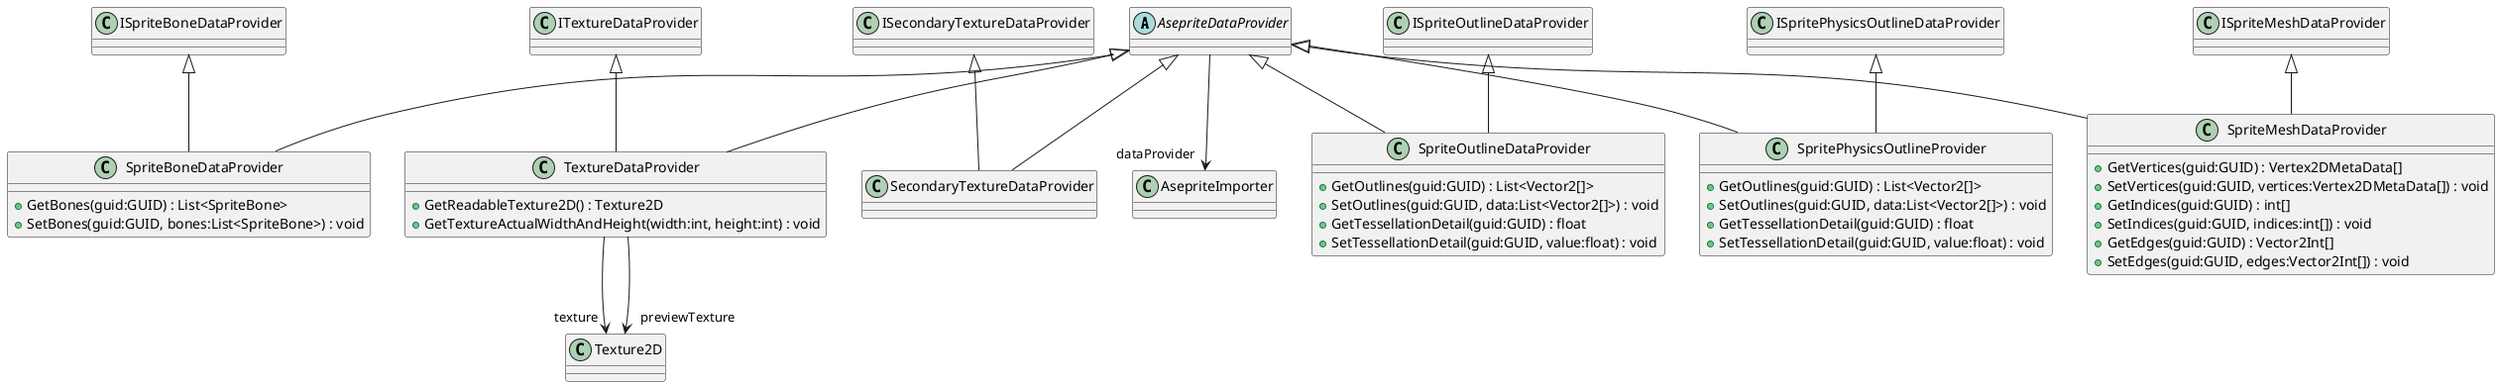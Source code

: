 @startuml
abstract class AsepriteDataProvider {
}
class SpriteBoneDataProvider {
    + GetBones(guid:GUID) : List<SpriteBone>
    + SetBones(guid:GUID, bones:List<SpriteBone>) : void
}
class TextureDataProvider {
    + GetReadableTexture2D() : Texture2D
    + GetTextureActualWidthAndHeight(width:int, height:int) : void
}
class SecondaryTextureDataProvider {
}
class SpriteOutlineDataProvider {
    + GetOutlines(guid:GUID) : List<Vector2[]>
    + SetOutlines(guid:GUID, data:List<Vector2[]>) : void
    + GetTessellationDetail(guid:GUID) : float
    + SetTessellationDetail(guid:GUID, value:float) : void
}
class SpritePhysicsOutlineProvider {
    + GetOutlines(guid:GUID) : List<Vector2[]>
    + SetOutlines(guid:GUID, data:List<Vector2[]>) : void
    + GetTessellationDetail(guid:GUID) : float
    + SetTessellationDetail(guid:GUID, value:float) : void
}
class SpriteMeshDataProvider {
    + GetVertices(guid:GUID) : Vertex2DMetaData[]
    + SetVertices(guid:GUID, vertices:Vertex2DMetaData[]) : void
    + GetIndices(guid:GUID) : int[]
    + SetIndices(guid:GUID, indices:int[]) : void
    + GetEdges(guid:GUID) : Vector2Int[]
    + SetEdges(guid:GUID, edges:Vector2Int[]) : void
}
AsepriteDataProvider --> "dataProvider" AsepriteImporter
AsepriteDataProvider <|-- SpriteBoneDataProvider
ISpriteBoneDataProvider <|-- SpriteBoneDataProvider
AsepriteDataProvider <|-- TextureDataProvider
ITextureDataProvider <|-- TextureDataProvider
TextureDataProvider --> "texture" Texture2D
TextureDataProvider --> "previewTexture" Texture2D
AsepriteDataProvider <|-- SecondaryTextureDataProvider
ISecondaryTextureDataProvider <|-- SecondaryTextureDataProvider
AsepriteDataProvider <|-- SpriteOutlineDataProvider
ISpriteOutlineDataProvider <|-- SpriteOutlineDataProvider
AsepriteDataProvider <|-- SpritePhysicsOutlineProvider
ISpritePhysicsOutlineDataProvider <|-- SpritePhysicsOutlineProvider
AsepriteDataProvider <|-- SpriteMeshDataProvider
ISpriteMeshDataProvider <|-- SpriteMeshDataProvider
@enduml
